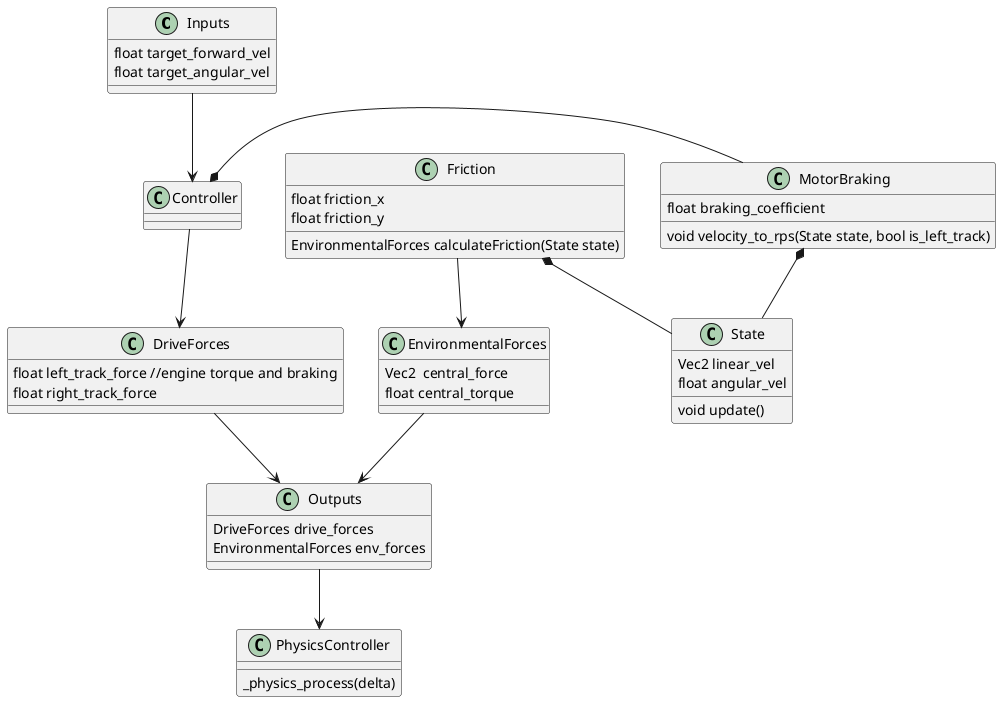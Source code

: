 @startuml components
class Inputs {
  float target_forward_vel
  float target_angular_vel
}

class State {
  Vec2 linear_vel
  float angular_vel
  void update()
}

class EnvironmentalForces {
  Vec2  central_force
  float central_torque
}

class DriveForces {
  float left_track_force //engine torque and braking
  float right_track_force 
}

class Outputs {
  DriveForces drive_forces
  EnvironmentalForces env_forces
}

class Controller {

}

class PhysicsController {
  _physics_process(delta)
}

class MotorBraking {
  float braking_coefficient
  void velocity_to_rps(State state, bool is_left_track)
}

class Friction {
  float friction_x
  float friction_y
  EnvironmentalForces calculateFriction(State state)
}

Inputs --> Controller
Controller *- MotorBraking
Controller --> DriveForces
DriveForces --> Outputs
Friction --> EnvironmentalForces
EnvironmentalForces --> Outputs
MotorBraking *-- State
Friction *-- State
Outputs --> PhysicsController

@enduml